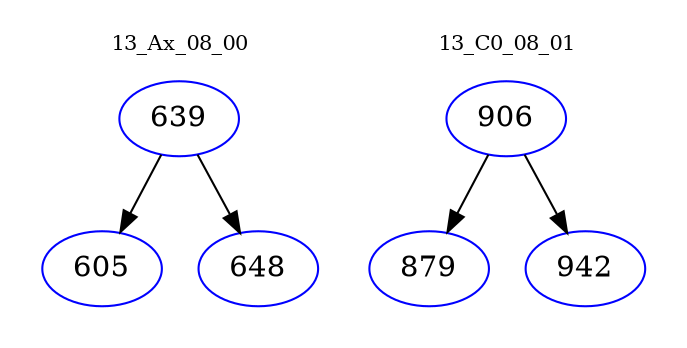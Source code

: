 digraph{
subgraph cluster_0 {
color = white
label = "13_Ax_08_00";
fontsize=10;
T0_639 [label="639", color="blue"]
T0_639 -> T0_605 [color="black"]
T0_605 [label="605", color="blue"]
T0_639 -> T0_648 [color="black"]
T0_648 [label="648", color="blue"]
}
subgraph cluster_1 {
color = white
label = "13_C0_08_01";
fontsize=10;
T1_906 [label="906", color="blue"]
T1_906 -> T1_879 [color="black"]
T1_879 [label="879", color="blue"]
T1_906 -> T1_942 [color="black"]
T1_942 [label="942", color="blue"]
}
}
